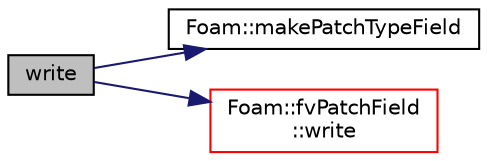 digraph "write"
{
  bgcolor="transparent";
  edge [fontname="Helvetica",fontsize="10",labelfontname="Helvetica",labelfontsize="10"];
  node [fontname="Helvetica",fontsize="10",shape=record];
  rankdir="LR";
  Node945 [label="write",height=0.2,width=0.4,color="black", fillcolor="grey75", style="filled", fontcolor="black"];
  Node945 -> Node946 [color="midnightblue",fontsize="10",style="solid",fontname="Helvetica"];
  Node946 [label="Foam::makePatchTypeField",height=0.2,width=0.4,color="black",URL="$a21851.html#a44a8c9a8ab08f6bf1f84bf3dab3f82a2"];
  Node945 -> Node947 [color="midnightblue",fontsize="10",style="solid",fontname="Helvetica"];
  Node947 [label="Foam::fvPatchField\l::write",height=0.2,width=0.4,color="red",URL="$a23169.html#a293fdfec8bdfbd5c3913ab4c9f3454ff",tooltip="Write. "];
}
